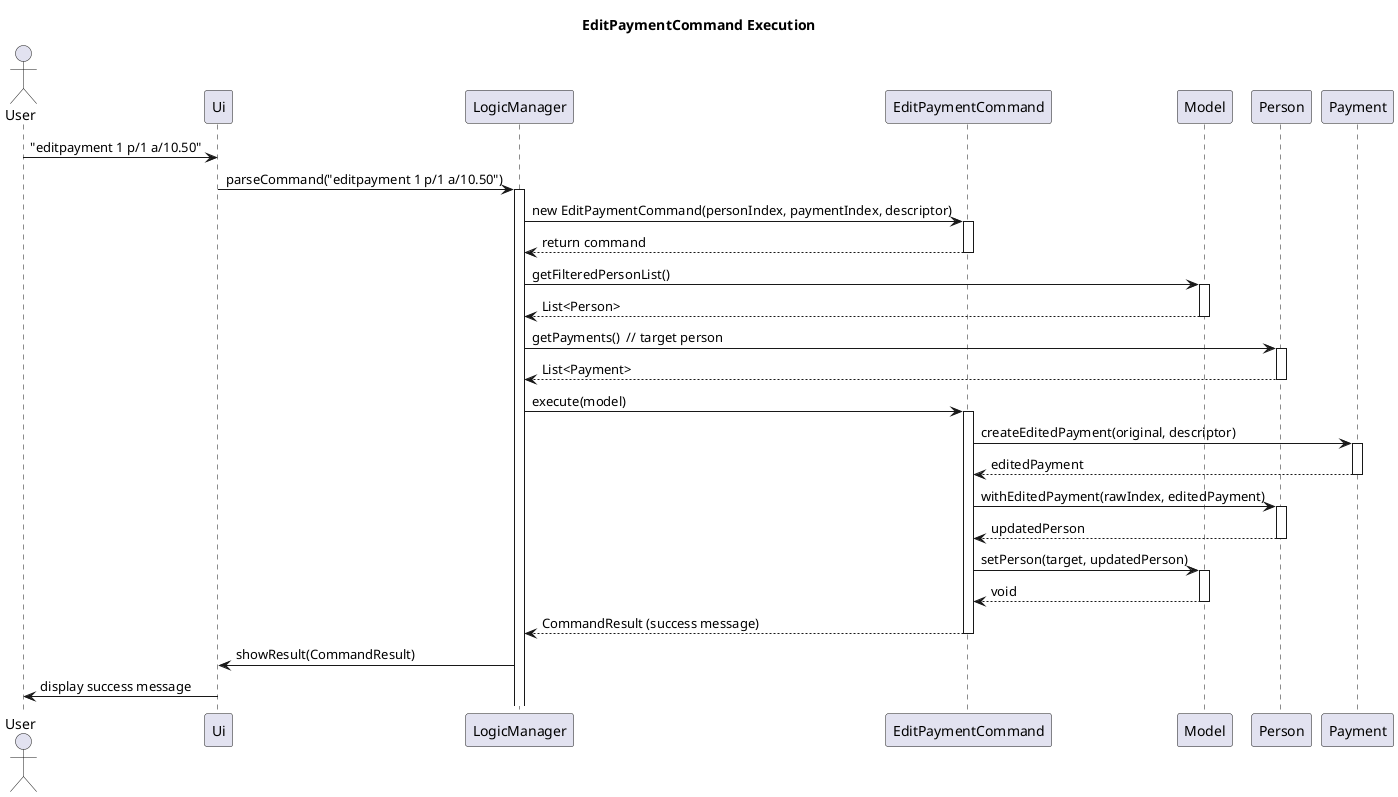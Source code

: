 @startuml
title EditPaymentCommand Execution

actor User
participant Ui
participant LogicManager as Logic
participant EditPaymentCommand as EditCmd
participant Model
participant Person
participant Payment

User -> Ui : "editpayment 1 p/1 a/10.50"
Ui -> Logic : parseCommand("editpayment 1 p/1 a/10.50")
activate Logic

Logic -> EditCmd : new EditPaymentCommand(personIndex, paymentIndex, descriptor)
activate EditCmd
EditCmd --> Logic : return command
deactivate EditCmd

Logic -> Model : getFilteredPersonList()
activate Model
Model --> Logic : List<Person>
deactivate Model

Logic -> Person : getPayments()  // target person
activate Person
Person --> Logic : List<Payment>
deactivate Person

Logic -> EditCmd : execute(model)
activate EditCmd

EditCmd -> Payment : createEditedPayment(original, descriptor)
activate Payment
Payment --> EditCmd : editedPayment
deactivate Payment

EditCmd -> Person : withEditedPayment(rawIndex, editedPayment)
activate Person
Person --> EditCmd : updatedPerson
deactivate Person

EditCmd -> Model : setPerson(target, updatedPerson)
activate Model
Model --> EditCmd : void
deactivate Model

EditCmd --> Logic : CommandResult (success message)
deactivate EditCmd

Logic -> Ui : showResult(CommandResult)
Ui -> User : display success message

@enduml
